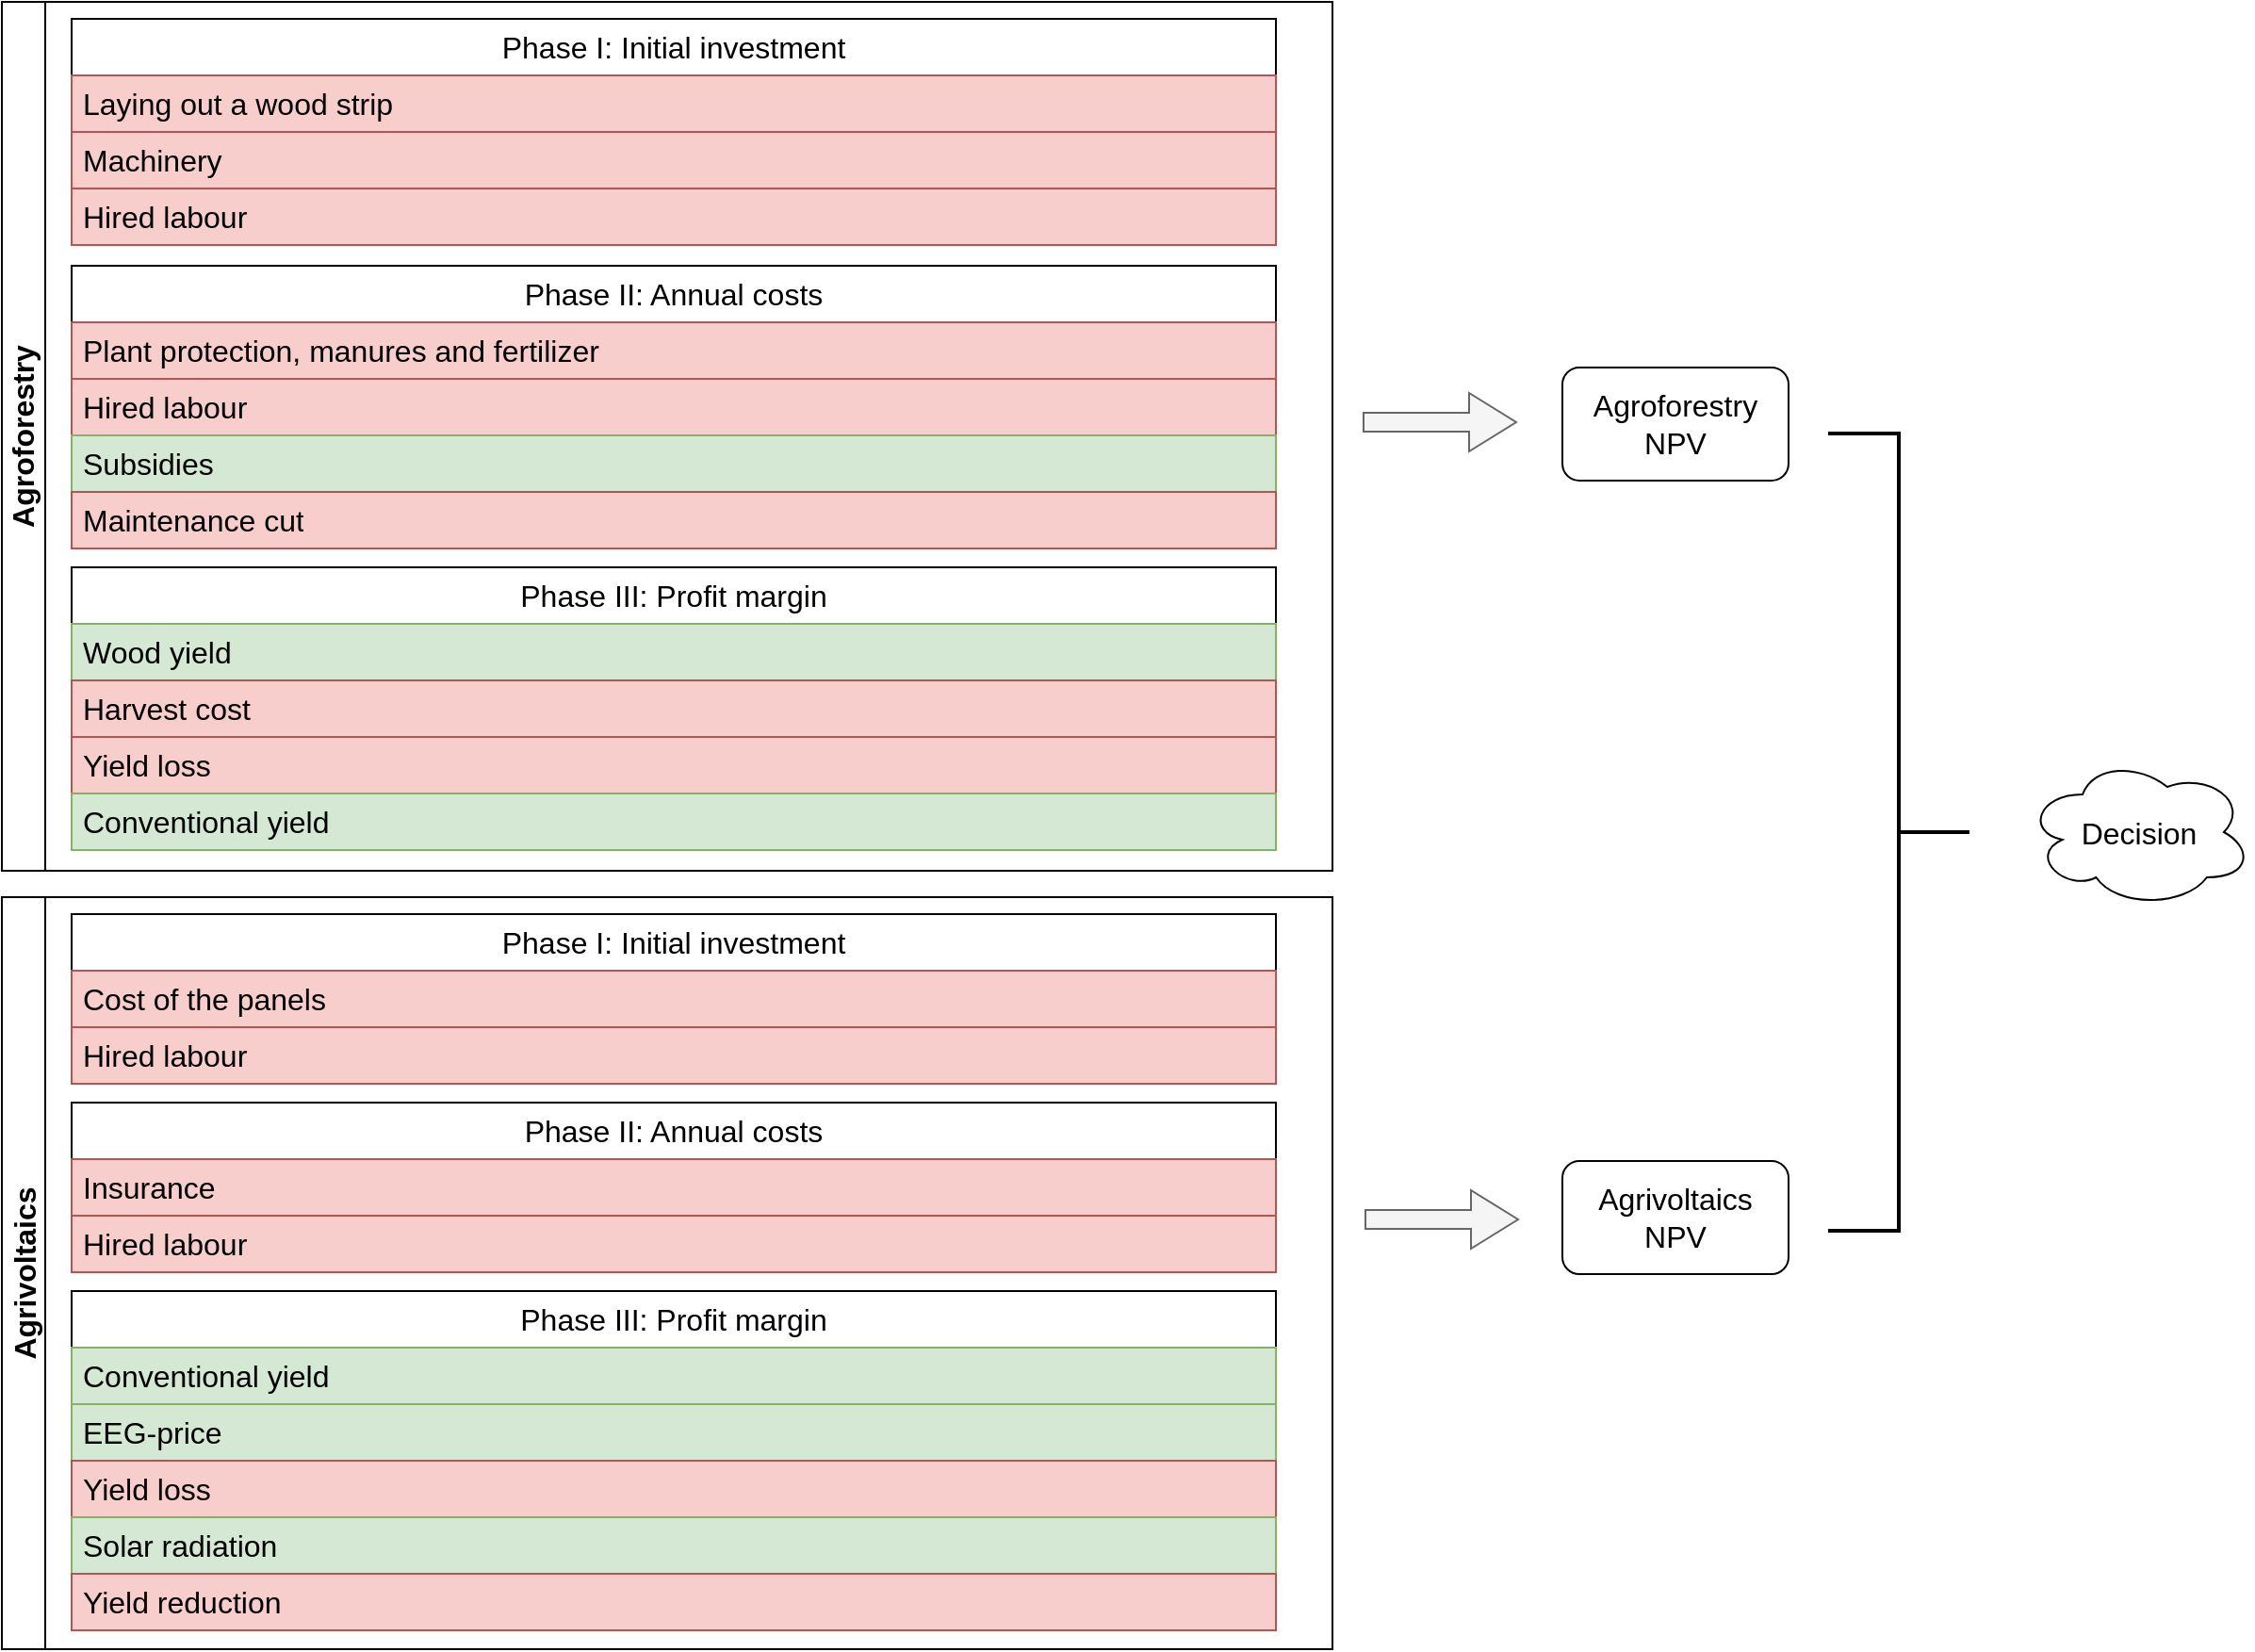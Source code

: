 <mxfile version="21.3.8" type="github">
  <diagram name="Seite-1" id="jxkn-ivbrKEnn9NsxWAQ">
    <mxGraphModel dx="2900" dy="1582" grid="0" gridSize="10" guides="1" tooltips="1" connect="1" arrows="1" fold="1" page="0" pageScale="1" pageWidth="827" pageHeight="1169" math="0" shadow="0">
      <root>
        <mxCell id="0" />
        <mxCell id="1" parent="0" />
        <mxCell id="_5jzaRPltrP_jNyiDjmC-3" value="Agroforestry" style="swimlane;horizontal=0;whiteSpace=wrap;html=1;fontSize=16;labelBackgroundColor=none;" vertex="1" parent="1">
          <mxGeometry x="-414" y="-58" width="706" height="461" as="geometry" />
        </mxCell>
        <mxCell id="_5jzaRPltrP_jNyiDjmC-6" value="Phase I: Initial investment" style="swimlane;fontStyle=0;childLayout=stackLayout;horizontal=1;startSize=30;horizontalStack=0;resizeParent=1;resizeParentMax=0;resizeLast=0;collapsible=1;marginBottom=0;whiteSpace=wrap;html=1;fontSize=16;labelBackgroundColor=none;" vertex="1" parent="_5jzaRPltrP_jNyiDjmC-3">
          <mxGeometry x="37" y="9" width="639" height="120" as="geometry" />
        </mxCell>
        <mxCell id="_5jzaRPltrP_jNyiDjmC-7" value="Laying out a wood strip" style="text;strokeColor=#b85450;fillColor=#f8cecc;align=left;verticalAlign=middle;spacingLeft=4;spacingRight=4;overflow=hidden;points=[[0,0.5],[1,0.5]];portConstraint=eastwest;rotatable=0;whiteSpace=wrap;html=1;fontSize=16;labelBackgroundColor=none;" vertex="1" parent="_5jzaRPltrP_jNyiDjmC-6">
          <mxGeometry y="30" width="639" height="30" as="geometry" />
        </mxCell>
        <mxCell id="_5jzaRPltrP_jNyiDjmC-8" value="Machinery" style="text;strokeColor=#b85450;fillColor=#f8cecc;align=left;verticalAlign=middle;spacingLeft=4;spacingRight=4;overflow=hidden;points=[[0,0.5],[1,0.5]];portConstraint=eastwest;rotatable=0;whiteSpace=wrap;html=1;fontSize=16;labelBackgroundColor=none;" vertex="1" parent="_5jzaRPltrP_jNyiDjmC-6">
          <mxGeometry y="60" width="639" height="30" as="geometry" />
        </mxCell>
        <mxCell id="_5jzaRPltrP_jNyiDjmC-9" value="Hired labour" style="text;strokeColor=#b85450;fillColor=#f8cecc;align=left;verticalAlign=middle;spacingLeft=4;spacingRight=4;overflow=hidden;points=[[0,0.5],[1,0.5]];portConstraint=eastwest;rotatable=0;whiteSpace=wrap;html=1;fontSize=16;labelBackgroundColor=none;" vertex="1" parent="_5jzaRPltrP_jNyiDjmC-6">
          <mxGeometry y="90" width="639" height="30" as="geometry" />
        </mxCell>
        <mxCell id="_5jzaRPltrP_jNyiDjmC-11" value="Phase II: Annual costs" style="swimlane;fontStyle=0;childLayout=stackLayout;horizontal=1;startSize=30;horizontalStack=0;resizeParent=1;resizeParentMax=0;resizeLast=0;collapsible=1;marginBottom=0;whiteSpace=wrap;html=1;fontSize=16;labelBackgroundColor=none;" vertex="1" parent="_5jzaRPltrP_jNyiDjmC-3">
          <mxGeometry x="37" y="140" width="639" height="150" as="geometry">
            <mxRectangle x="37" y="140" width="193" height="31" as="alternateBounds" />
          </mxGeometry>
        </mxCell>
        <mxCell id="_5jzaRPltrP_jNyiDjmC-12" value="Plant protection, manures and fertilizer" style="text;strokeColor=#b85450;fillColor=#f8cecc;align=left;verticalAlign=middle;spacingLeft=4;spacingRight=4;overflow=hidden;points=[[0,0.5],[1,0.5]];portConstraint=eastwest;rotatable=0;whiteSpace=wrap;html=1;fontSize=16;labelBackgroundColor=none;" vertex="1" parent="_5jzaRPltrP_jNyiDjmC-11">
          <mxGeometry y="30" width="639" height="30" as="geometry" />
        </mxCell>
        <mxCell id="_5jzaRPltrP_jNyiDjmC-13" value="Hired labour" style="text;strokeColor=#b85450;fillColor=#f8cecc;align=left;verticalAlign=middle;spacingLeft=4;spacingRight=4;overflow=hidden;points=[[0,0.5],[1,0.5]];portConstraint=eastwest;rotatable=0;whiteSpace=wrap;html=1;fontSize=16;labelBackgroundColor=none;" vertex="1" parent="_5jzaRPltrP_jNyiDjmC-11">
          <mxGeometry y="60" width="639" height="30" as="geometry" />
        </mxCell>
        <mxCell id="_5jzaRPltrP_jNyiDjmC-14" value="Subsidies" style="text;strokeColor=#82b366;fillColor=#d5e8d4;align=left;verticalAlign=middle;spacingLeft=4;spacingRight=4;overflow=hidden;points=[[0,0.5],[1,0.5]];portConstraint=eastwest;rotatable=0;whiteSpace=wrap;html=1;fontSize=16;labelBackgroundColor=none;" vertex="1" parent="_5jzaRPltrP_jNyiDjmC-11">
          <mxGeometry y="90" width="639" height="30" as="geometry" />
        </mxCell>
        <mxCell id="_5jzaRPltrP_jNyiDjmC-23" value="Maintenance cut" style="text;strokeColor=#b85450;fillColor=#f8cecc;align=left;verticalAlign=middle;spacingLeft=4;spacingRight=4;overflow=hidden;points=[[0,0.5],[1,0.5]];portConstraint=eastwest;rotatable=0;whiteSpace=wrap;html=1;fontSize=16;labelBackgroundColor=none;" vertex="1" parent="_5jzaRPltrP_jNyiDjmC-11">
          <mxGeometry y="120" width="639" height="30" as="geometry" />
        </mxCell>
        <mxCell id="_5jzaRPltrP_jNyiDjmC-16" value="Phase III: Profit margin" style="swimlane;fontStyle=0;childLayout=stackLayout;horizontal=1;startSize=30;horizontalStack=0;resizeParent=1;resizeParentMax=0;resizeLast=0;collapsible=1;marginBottom=0;whiteSpace=wrap;html=1;fontSize=16;labelBackgroundColor=none;" vertex="1" parent="_5jzaRPltrP_jNyiDjmC-3">
          <mxGeometry x="37" y="300" width="639" height="150" as="geometry" />
        </mxCell>
        <mxCell id="_5jzaRPltrP_jNyiDjmC-17" value="Wood yield" style="text;strokeColor=#82b366;fillColor=#d5e8d4;align=left;verticalAlign=middle;spacingLeft=4;spacingRight=4;overflow=hidden;points=[[0,0.5],[1,0.5]];portConstraint=eastwest;rotatable=0;whiteSpace=wrap;html=1;fontSize=16;labelBackgroundColor=none;" vertex="1" parent="_5jzaRPltrP_jNyiDjmC-16">
          <mxGeometry y="30" width="639" height="30" as="geometry" />
        </mxCell>
        <mxCell id="_5jzaRPltrP_jNyiDjmC-18" value="Harvest cost" style="text;strokeColor=#b85450;fillColor=#f8cecc;align=left;verticalAlign=middle;spacingLeft=4;spacingRight=4;overflow=hidden;points=[[0,0.5],[1,0.5]];portConstraint=eastwest;rotatable=0;whiteSpace=wrap;html=1;fontSize=16;labelBackgroundColor=none;" vertex="1" parent="_5jzaRPltrP_jNyiDjmC-16">
          <mxGeometry y="60" width="639" height="30" as="geometry" />
        </mxCell>
        <mxCell id="_5jzaRPltrP_jNyiDjmC-19" value="Yield loss" style="text;strokeColor=#b85450;fillColor=#f8cecc;align=left;verticalAlign=middle;spacingLeft=4;spacingRight=4;overflow=hidden;points=[[0,0.5],[1,0.5]];portConstraint=eastwest;rotatable=0;whiteSpace=wrap;html=1;fontSize=16;labelBackgroundColor=none;" vertex="1" parent="_5jzaRPltrP_jNyiDjmC-16">
          <mxGeometry y="90" width="639" height="30" as="geometry" />
        </mxCell>
        <mxCell id="_5jzaRPltrP_jNyiDjmC-39" value="Conventional yield" style="text;strokeColor=#82b366;fillColor=#d5e8d4;align=left;verticalAlign=middle;spacingLeft=4;spacingRight=4;overflow=hidden;points=[[0,0.5],[1,0.5]];portConstraint=eastwest;rotatable=0;whiteSpace=wrap;html=1;fontSize=16;labelBackgroundColor=none;" vertex="1" parent="_5jzaRPltrP_jNyiDjmC-16">
          <mxGeometry y="120" width="639" height="30" as="geometry" />
        </mxCell>
        <mxCell id="_5jzaRPltrP_jNyiDjmC-24" value="Agrivoltaics" style="swimlane;horizontal=0;whiteSpace=wrap;html=1;fontSize=16;labelBackgroundColor=none;" vertex="1" parent="1">
          <mxGeometry x="-414" y="417" width="706" height="399" as="geometry" />
        </mxCell>
        <mxCell id="_5jzaRPltrP_jNyiDjmC-25" value="Phase I: Initial investment" style="swimlane;fontStyle=0;childLayout=stackLayout;horizontal=1;startSize=30;horizontalStack=0;resizeParent=1;resizeParentMax=0;resizeLast=0;collapsible=1;marginBottom=0;whiteSpace=wrap;html=1;fontSize=16;labelBackgroundColor=none;" vertex="1" parent="_5jzaRPltrP_jNyiDjmC-24">
          <mxGeometry x="37" y="9" width="639" height="90" as="geometry" />
        </mxCell>
        <mxCell id="_5jzaRPltrP_jNyiDjmC-27" value="Cost of the panels" style="text;strokeColor=#b85450;fillColor=#f8cecc;align=left;verticalAlign=middle;spacingLeft=4;spacingRight=4;overflow=hidden;points=[[0,0.5],[1,0.5]];portConstraint=eastwest;rotatable=0;whiteSpace=wrap;html=1;fontSize=16;labelBackgroundColor=none;" vertex="1" parent="_5jzaRPltrP_jNyiDjmC-25">
          <mxGeometry y="30" width="639" height="30" as="geometry" />
        </mxCell>
        <mxCell id="_5jzaRPltrP_jNyiDjmC-28" value="Hired labour" style="text;strokeColor=#b85450;fillColor=#f8cecc;align=left;verticalAlign=middle;spacingLeft=4;spacingRight=4;overflow=hidden;points=[[0,0.5],[1,0.5]];portConstraint=eastwest;rotatable=0;whiteSpace=wrap;html=1;fontSize=16;labelBackgroundColor=none;" vertex="1" parent="_5jzaRPltrP_jNyiDjmC-25">
          <mxGeometry y="60" width="639" height="30" as="geometry" />
        </mxCell>
        <mxCell id="_5jzaRPltrP_jNyiDjmC-29" value="Phase II: Annual costs" style="swimlane;fontStyle=0;childLayout=stackLayout;horizontal=1;startSize=30;horizontalStack=0;resizeParent=1;resizeParentMax=0;resizeLast=0;collapsible=1;marginBottom=0;whiteSpace=wrap;html=1;fontSize=16;labelBackgroundColor=none;" vertex="1" parent="_5jzaRPltrP_jNyiDjmC-24">
          <mxGeometry x="37" y="109" width="639" height="90" as="geometry">
            <mxRectangle x="37" y="140" width="193" height="31" as="alternateBounds" />
          </mxGeometry>
        </mxCell>
        <mxCell id="_5jzaRPltrP_jNyiDjmC-30" value="Insurance" style="text;strokeColor=#b85450;fillColor=#f8cecc;align=left;verticalAlign=middle;spacingLeft=4;spacingRight=4;overflow=hidden;points=[[0,0.5],[1,0.5]];portConstraint=eastwest;rotatable=0;whiteSpace=wrap;html=1;fontSize=16;labelBackgroundColor=none;" vertex="1" parent="_5jzaRPltrP_jNyiDjmC-29">
          <mxGeometry y="30" width="639" height="30" as="geometry" />
        </mxCell>
        <mxCell id="_5jzaRPltrP_jNyiDjmC-31" value="Hired labour" style="text;strokeColor=#b85450;fillColor=#f8cecc;align=left;verticalAlign=middle;spacingLeft=4;spacingRight=4;overflow=hidden;points=[[0,0.5],[1,0.5]];portConstraint=eastwest;rotatable=0;whiteSpace=wrap;html=1;fontSize=16;labelBackgroundColor=none;" vertex="1" parent="_5jzaRPltrP_jNyiDjmC-29">
          <mxGeometry y="60" width="639" height="30" as="geometry" />
        </mxCell>
        <mxCell id="_5jzaRPltrP_jNyiDjmC-34" value="Phase III: Profit margin" style="swimlane;fontStyle=0;childLayout=stackLayout;horizontal=1;startSize=30;horizontalStack=0;resizeParent=1;resizeParentMax=0;resizeLast=0;collapsible=1;marginBottom=0;whiteSpace=wrap;html=1;fontSize=16;labelBackgroundColor=none;" vertex="1" parent="_5jzaRPltrP_jNyiDjmC-24">
          <mxGeometry x="37" y="209" width="639" height="180" as="geometry" />
        </mxCell>
        <mxCell id="_5jzaRPltrP_jNyiDjmC-35" value="Conventional yield" style="text;strokeColor=#82b366;fillColor=#d5e8d4;align=left;verticalAlign=middle;spacingLeft=4;spacingRight=4;overflow=hidden;points=[[0,0.5],[1,0.5]];portConstraint=eastwest;rotatable=0;whiteSpace=wrap;html=1;fontSize=16;labelBackgroundColor=none;" vertex="1" parent="_5jzaRPltrP_jNyiDjmC-34">
          <mxGeometry y="30" width="639" height="30" as="geometry" />
        </mxCell>
        <mxCell id="_5jzaRPltrP_jNyiDjmC-36" value="EEG-price" style="text;strokeColor=#82b366;fillColor=#d5e8d4;align=left;verticalAlign=middle;spacingLeft=4;spacingRight=4;overflow=hidden;points=[[0,0.5],[1,0.5]];portConstraint=eastwest;rotatable=0;whiteSpace=wrap;html=1;fontSize=16;labelBackgroundColor=none;" vertex="1" parent="_5jzaRPltrP_jNyiDjmC-34">
          <mxGeometry y="60" width="639" height="30" as="geometry" />
        </mxCell>
        <mxCell id="_5jzaRPltrP_jNyiDjmC-37" value="Yield loss" style="text;strokeColor=#b85450;fillColor=#f8cecc;align=left;verticalAlign=middle;spacingLeft=4;spacingRight=4;overflow=hidden;points=[[0,0.5],[1,0.5]];portConstraint=eastwest;rotatable=0;whiteSpace=wrap;html=1;fontSize=16;labelBackgroundColor=none;" vertex="1" parent="_5jzaRPltrP_jNyiDjmC-34">
          <mxGeometry y="90" width="639" height="30" as="geometry" />
        </mxCell>
        <mxCell id="_5jzaRPltrP_jNyiDjmC-50" value="Solar radiation" style="text;strokeColor=#82b366;fillColor=#d5e8d4;align=left;verticalAlign=middle;spacingLeft=4;spacingRight=4;overflow=hidden;points=[[0,0.5],[1,0.5]];portConstraint=eastwest;rotatable=0;whiteSpace=wrap;html=1;fontSize=16;labelBackgroundColor=none;" vertex="1" parent="_5jzaRPltrP_jNyiDjmC-34">
          <mxGeometry y="120" width="639" height="30" as="geometry" />
        </mxCell>
        <mxCell id="_5jzaRPltrP_jNyiDjmC-51" value="Yield reduction" style="text;strokeColor=#b85450;fillColor=#f8cecc;align=left;verticalAlign=middle;spacingLeft=4;spacingRight=4;overflow=hidden;points=[[0,0.5],[1,0.5]];portConstraint=eastwest;rotatable=0;whiteSpace=wrap;html=1;fontSize=16;labelBackgroundColor=none;" vertex="1" parent="_5jzaRPltrP_jNyiDjmC-34">
          <mxGeometry y="150" width="639" height="30" as="geometry" />
        </mxCell>
        <mxCell id="_5jzaRPltrP_jNyiDjmC-40" value="" style="shape=flexArrow;endArrow=classic;html=1;rounded=0;fontSize=12;startSize=8;endSize=8;curved=1;fillColor=#f5f5f5;strokeColor=#666666;" edge="1" parent="1">
          <mxGeometry width="50" height="50" relative="1" as="geometry">
            <mxPoint x="308" y="165" as="sourcePoint" />
            <mxPoint x="390" y="165" as="targetPoint" />
          </mxGeometry>
        </mxCell>
        <mxCell id="_5jzaRPltrP_jNyiDjmC-43" value="" style="shape=flexArrow;endArrow=classic;html=1;rounded=0;fontSize=12;startSize=8;endSize=8;curved=1;fillColor=#f5f5f5;strokeColor=#666666;" edge="1" parent="1">
          <mxGeometry width="50" height="50" relative="1" as="geometry">
            <mxPoint x="309" y="588" as="sourcePoint" />
            <mxPoint x="391" y="588" as="targetPoint" />
          </mxGeometry>
        </mxCell>
        <mxCell id="_5jzaRPltrP_jNyiDjmC-44" value="Agroforestry NPV" style="rounded=1;whiteSpace=wrap;html=1;fontSize=16;" vertex="1" parent="1">
          <mxGeometry x="414" y="136" width="120" height="60" as="geometry" />
        </mxCell>
        <mxCell id="_5jzaRPltrP_jNyiDjmC-45" value="Agrivoltaics NPV" style="rounded=1;whiteSpace=wrap;html=1;fontSize=16;" vertex="1" parent="1">
          <mxGeometry x="414" y="557" width="120" height="60" as="geometry" />
        </mxCell>
        <mxCell id="_5jzaRPltrP_jNyiDjmC-48" value="" style="strokeWidth=2;html=1;shape=mxgraph.flowchart.annotation_2;align=left;labelPosition=right;pointerEvents=1;fontSize=16;direction=west;" vertex="1" parent="1">
          <mxGeometry x="555" y="171" width="75" height="423" as="geometry" />
        </mxCell>
        <mxCell id="_5jzaRPltrP_jNyiDjmC-49" value="Decision" style="ellipse;shape=cloud;whiteSpace=wrap;html=1;fontSize=16;" vertex="1" parent="1">
          <mxGeometry x="660" y="342.5" width="120" height="80" as="geometry" />
        </mxCell>
      </root>
    </mxGraphModel>
  </diagram>
</mxfile>
